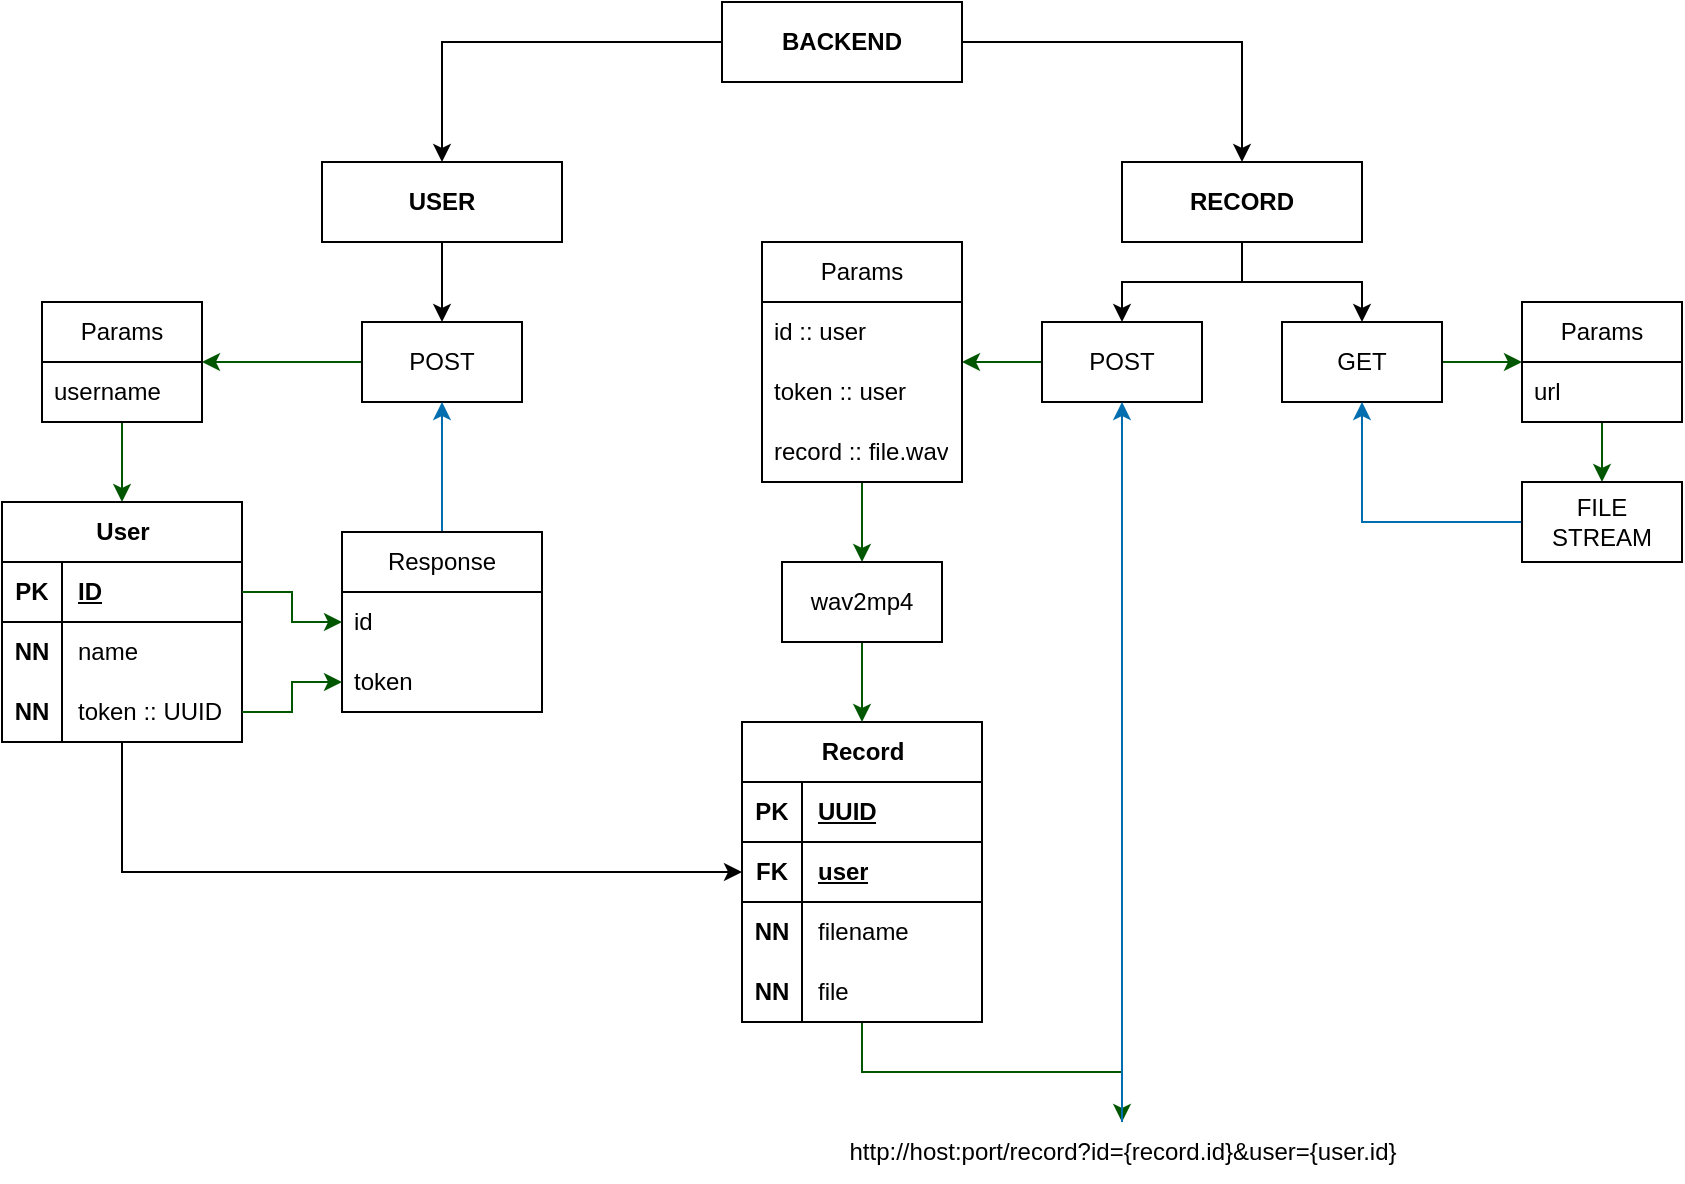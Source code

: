 <mxfile version="26.0.9">
  <diagram name="Page-1" id="V4diyX4PsXPwJts9v18G">
    <mxGraphModel dx="986" dy="1197" grid="1" gridSize="10" guides="1" tooltips="1" connect="1" arrows="1" fold="1" page="1" pageScale="1" pageWidth="850" pageHeight="1100" math="0" shadow="0">
      <root>
        <mxCell id="0" />
        <mxCell id="1" parent="0" />
        <mxCell id="3BhetM4kLEe1LD6u7qoi-3" value="" style="edgeStyle=orthogonalEdgeStyle;rounded=0;orthogonalLoop=1;jettySize=auto;html=1;" edge="1" parent="1" source="3BhetM4kLEe1LD6u7qoi-1" target="3BhetM4kLEe1LD6u7qoi-2">
          <mxGeometry relative="1" as="geometry" />
        </mxCell>
        <mxCell id="3BhetM4kLEe1LD6u7qoi-5" style="edgeStyle=orthogonalEdgeStyle;rounded=0;orthogonalLoop=1;jettySize=auto;html=1;" edge="1" parent="1" source="3BhetM4kLEe1LD6u7qoi-1" target="3BhetM4kLEe1LD6u7qoi-4">
          <mxGeometry relative="1" as="geometry" />
        </mxCell>
        <mxCell id="3BhetM4kLEe1LD6u7qoi-1" value="&lt;b&gt;BACKEND&lt;/b&gt;" style="whiteSpace=wrap;html=1;" vertex="1" parent="1">
          <mxGeometry x="360" y="240" width="120" height="40" as="geometry" />
        </mxCell>
        <mxCell id="3BhetM4kLEe1LD6u7qoi-7" value="" style="edgeStyle=orthogonalEdgeStyle;rounded=0;orthogonalLoop=1;jettySize=auto;html=1;" edge="1" parent="1" source="3BhetM4kLEe1LD6u7qoi-2" target="3BhetM4kLEe1LD6u7qoi-6">
          <mxGeometry relative="1" as="geometry" />
        </mxCell>
        <mxCell id="3BhetM4kLEe1LD6u7qoi-2" value="&lt;b&gt;USER&lt;/b&gt;" style="whiteSpace=wrap;html=1;" vertex="1" parent="1">
          <mxGeometry x="160" y="320" width="120" height="40" as="geometry" />
        </mxCell>
        <mxCell id="3BhetM4kLEe1LD6u7qoi-74" style="edgeStyle=orthogonalEdgeStyle;rounded=0;orthogonalLoop=1;jettySize=auto;html=1;" edge="1" parent="1" source="3BhetM4kLEe1LD6u7qoi-4" target="3BhetM4kLEe1LD6u7qoi-36">
          <mxGeometry relative="1" as="geometry" />
        </mxCell>
        <mxCell id="3BhetM4kLEe1LD6u7qoi-85" style="edgeStyle=orthogonalEdgeStyle;rounded=0;orthogonalLoop=1;jettySize=auto;html=1;" edge="1" parent="1" source="3BhetM4kLEe1LD6u7qoi-4" target="3BhetM4kLEe1LD6u7qoi-75">
          <mxGeometry relative="1" as="geometry" />
        </mxCell>
        <mxCell id="3BhetM4kLEe1LD6u7qoi-4" value="&lt;b&gt;RECORD&lt;/b&gt;" style="whiteSpace=wrap;html=1;" vertex="1" parent="1">
          <mxGeometry x="560" y="320" width="120" height="40" as="geometry" />
        </mxCell>
        <mxCell id="3BhetM4kLEe1LD6u7qoi-32" style="edgeStyle=orthogonalEdgeStyle;rounded=0;orthogonalLoop=1;jettySize=auto;html=1;fillColor=#008a00;strokeColor=#005700;" edge="1" parent="1" source="3BhetM4kLEe1LD6u7qoi-6" target="3BhetM4kLEe1LD6u7qoi-8">
          <mxGeometry relative="1" as="geometry" />
        </mxCell>
        <mxCell id="3BhetM4kLEe1LD6u7qoi-6" value="POST" style="whiteSpace=wrap;html=1;" vertex="1" parent="1">
          <mxGeometry x="180" y="400" width="80" height="40" as="geometry" />
        </mxCell>
        <mxCell id="3BhetM4kLEe1LD6u7qoi-28" style="edgeStyle=orthogonalEdgeStyle;rounded=0;orthogonalLoop=1;jettySize=auto;html=1;fillColor=#008a00;strokeColor=#005700;" edge="1" parent="1" source="3BhetM4kLEe1LD6u7qoi-8" target="3BhetM4kLEe1LD6u7qoi-12">
          <mxGeometry relative="1" as="geometry" />
        </mxCell>
        <mxCell id="3BhetM4kLEe1LD6u7qoi-8" value="Params" style="swimlane;fontStyle=0;childLayout=stackLayout;horizontal=1;startSize=30;horizontalStack=0;resizeParent=1;resizeParentMax=0;resizeLast=0;collapsible=1;marginBottom=0;whiteSpace=wrap;html=1;" vertex="1" parent="1">
          <mxGeometry x="20" y="390" width="80" height="60" as="geometry" />
        </mxCell>
        <mxCell id="3BhetM4kLEe1LD6u7qoi-9" value="username" style="text;strokeColor=none;fillColor=none;align=left;verticalAlign=middle;spacingLeft=4;spacingRight=4;overflow=hidden;points=[[0,0.5],[1,0.5]];portConstraint=eastwest;rotatable=0;whiteSpace=wrap;html=1;" vertex="1" parent="3BhetM4kLEe1LD6u7qoi-8">
          <mxGeometry y="30" width="80" height="30" as="geometry" />
        </mxCell>
        <mxCell id="3BhetM4kLEe1LD6u7qoi-94" style="edgeStyle=orthogonalEdgeStyle;rounded=0;orthogonalLoop=1;jettySize=auto;html=1;" edge="1" parent="1" source="3BhetM4kLEe1LD6u7qoi-12" target="3BhetM4kLEe1LD6u7qoi-55">
          <mxGeometry relative="1" as="geometry" />
        </mxCell>
        <mxCell id="3BhetM4kLEe1LD6u7qoi-12" value="User" style="shape=table;startSize=30;container=1;collapsible=1;childLayout=tableLayout;fixedRows=1;rowLines=0;fontStyle=1;align=center;resizeLast=1;html=1;" vertex="1" parent="1">
          <mxGeometry y="490" width="120" height="120" as="geometry" />
        </mxCell>
        <mxCell id="3BhetM4kLEe1LD6u7qoi-13" value="" style="shape=tableRow;horizontal=0;startSize=0;swimlaneHead=0;swimlaneBody=0;fillColor=none;collapsible=0;dropTarget=0;points=[[0,0.5],[1,0.5]];portConstraint=eastwest;top=0;left=0;right=0;bottom=1;" vertex="1" parent="3BhetM4kLEe1LD6u7qoi-12">
          <mxGeometry y="30" width="120" height="30" as="geometry" />
        </mxCell>
        <mxCell id="3BhetM4kLEe1LD6u7qoi-14" value="PK" style="shape=partialRectangle;connectable=0;fillColor=none;top=0;left=0;bottom=0;right=0;fontStyle=1;overflow=hidden;whiteSpace=wrap;html=1;" vertex="1" parent="3BhetM4kLEe1LD6u7qoi-13">
          <mxGeometry width="30" height="30" as="geometry">
            <mxRectangle width="30" height="30" as="alternateBounds" />
          </mxGeometry>
        </mxCell>
        <mxCell id="3BhetM4kLEe1LD6u7qoi-15" value="ID" style="shape=partialRectangle;connectable=0;fillColor=none;top=0;left=0;bottom=0;right=0;align=left;spacingLeft=6;fontStyle=5;overflow=hidden;whiteSpace=wrap;html=1;" vertex="1" parent="3BhetM4kLEe1LD6u7qoi-13">
          <mxGeometry x="30" width="90" height="30" as="geometry">
            <mxRectangle width="90" height="30" as="alternateBounds" />
          </mxGeometry>
        </mxCell>
        <mxCell id="3BhetM4kLEe1LD6u7qoi-16" value="" style="shape=tableRow;horizontal=0;startSize=0;swimlaneHead=0;swimlaneBody=0;fillColor=none;collapsible=0;dropTarget=0;points=[[0,0.5],[1,0.5]];portConstraint=eastwest;top=0;left=0;right=0;bottom=0;" vertex="1" parent="3BhetM4kLEe1LD6u7qoi-12">
          <mxGeometry y="60" width="120" height="30" as="geometry" />
        </mxCell>
        <mxCell id="3BhetM4kLEe1LD6u7qoi-17" value="&lt;b&gt;NN&lt;/b&gt;" style="shape=partialRectangle;connectable=0;fillColor=none;top=0;left=0;bottom=0;right=0;editable=1;overflow=hidden;whiteSpace=wrap;html=1;" vertex="1" parent="3BhetM4kLEe1LD6u7qoi-16">
          <mxGeometry width="30" height="30" as="geometry">
            <mxRectangle width="30" height="30" as="alternateBounds" />
          </mxGeometry>
        </mxCell>
        <mxCell id="3BhetM4kLEe1LD6u7qoi-18" value="name" style="shape=partialRectangle;connectable=0;fillColor=none;top=0;left=0;bottom=0;right=0;align=left;spacingLeft=6;overflow=hidden;whiteSpace=wrap;html=1;" vertex="1" parent="3BhetM4kLEe1LD6u7qoi-16">
          <mxGeometry x="30" width="90" height="30" as="geometry">
            <mxRectangle width="90" height="30" as="alternateBounds" />
          </mxGeometry>
        </mxCell>
        <mxCell id="3BhetM4kLEe1LD6u7qoi-19" value="" style="shape=tableRow;horizontal=0;startSize=0;swimlaneHead=0;swimlaneBody=0;fillColor=none;collapsible=0;dropTarget=0;points=[[0,0.5],[1,0.5]];portConstraint=eastwest;top=0;left=0;right=0;bottom=0;" vertex="1" parent="3BhetM4kLEe1LD6u7qoi-12">
          <mxGeometry y="90" width="120" height="30" as="geometry" />
        </mxCell>
        <mxCell id="3BhetM4kLEe1LD6u7qoi-20" value="&lt;b&gt;NN&lt;/b&gt;" style="shape=partialRectangle;connectable=0;fillColor=none;top=0;left=0;bottom=0;right=0;editable=1;overflow=hidden;whiteSpace=wrap;html=1;" vertex="1" parent="3BhetM4kLEe1LD6u7qoi-19">
          <mxGeometry width="30" height="30" as="geometry">
            <mxRectangle width="30" height="30" as="alternateBounds" />
          </mxGeometry>
        </mxCell>
        <mxCell id="3BhetM4kLEe1LD6u7qoi-21" value="token :: UUID" style="shape=partialRectangle;connectable=0;fillColor=none;top=0;left=0;bottom=0;right=0;align=left;spacingLeft=6;overflow=hidden;whiteSpace=wrap;html=1;" vertex="1" parent="3BhetM4kLEe1LD6u7qoi-19">
          <mxGeometry x="30" width="90" height="30" as="geometry">
            <mxRectangle width="90" height="30" as="alternateBounds" />
          </mxGeometry>
        </mxCell>
        <mxCell id="3BhetM4kLEe1LD6u7qoi-33" style="edgeStyle=orthogonalEdgeStyle;rounded=0;orthogonalLoop=1;jettySize=auto;html=1;fillColor=#1ba1e2;strokeColor=#006EAF;" edge="1" parent="1" source="3BhetM4kLEe1LD6u7qoi-29" target="3BhetM4kLEe1LD6u7qoi-6">
          <mxGeometry relative="1" as="geometry" />
        </mxCell>
        <mxCell id="3BhetM4kLEe1LD6u7qoi-29" value="Response" style="swimlane;fontStyle=0;childLayout=stackLayout;horizontal=1;startSize=30;horizontalStack=0;resizeParent=1;resizeParentMax=0;resizeLast=0;collapsible=1;marginBottom=0;whiteSpace=wrap;html=1;" vertex="1" parent="1">
          <mxGeometry x="170" y="505" width="100" height="90" as="geometry" />
        </mxCell>
        <mxCell id="3BhetM4kLEe1LD6u7qoi-30" value="id" style="text;strokeColor=none;fillColor=none;align=left;verticalAlign=middle;spacingLeft=4;spacingRight=4;overflow=hidden;points=[[0,0.5],[1,0.5]];portConstraint=eastwest;rotatable=0;whiteSpace=wrap;html=1;" vertex="1" parent="3BhetM4kLEe1LD6u7qoi-29">
          <mxGeometry y="30" width="100" height="30" as="geometry" />
        </mxCell>
        <mxCell id="3BhetM4kLEe1LD6u7qoi-31" value="token" style="text;strokeColor=none;fillColor=none;align=left;verticalAlign=middle;spacingLeft=4;spacingRight=4;overflow=hidden;points=[[0,0.5],[1,0.5]];portConstraint=eastwest;rotatable=0;whiteSpace=wrap;html=1;" vertex="1" parent="3BhetM4kLEe1LD6u7qoi-29">
          <mxGeometry y="60" width="100" height="30" as="geometry" />
        </mxCell>
        <mxCell id="3BhetM4kLEe1LD6u7qoi-34" style="edgeStyle=orthogonalEdgeStyle;rounded=0;orthogonalLoop=1;jettySize=auto;html=1;fillColor=#008a00;strokeColor=#005700;" edge="1" parent="1" source="3BhetM4kLEe1LD6u7qoi-13" target="3BhetM4kLEe1LD6u7qoi-30">
          <mxGeometry relative="1" as="geometry" />
        </mxCell>
        <mxCell id="3BhetM4kLEe1LD6u7qoi-35" style="edgeStyle=orthogonalEdgeStyle;rounded=0;orthogonalLoop=1;jettySize=auto;html=1;fillColor=#008a00;strokeColor=#005700;" edge="1" parent="1" source="3BhetM4kLEe1LD6u7qoi-19" target="3BhetM4kLEe1LD6u7qoi-31">
          <mxGeometry relative="1" as="geometry" />
        </mxCell>
        <mxCell id="3BhetM4kLEe1LD6u7qoi-44" style="edgeStyle=orthogonalEdgeStyle;rounded=0;orthogonalLoop=1;jettySize=auto;html=1;fillColor=#008a00;strokeColor=#005700;" edge="1" parent="1" source="3BhetM4kLEe1LD6u7qoi-36" target="3BhetM4kLEe1LD6u7qoi-40">
          <mxGeometry relative="1" as="geometry" />
        </mxCell>
        <mxCell id="3BhetM4kLEe1LD6u7qoi-36" value="POST" style="whiteSpace=wrap;html=1;" vertex="1" parent="1">
          <mxGeometry x="520" y="400" width="80" height="40" as="geometry" />
        </mxCell>
        <mxCell id="3BhetM4kLEe1LD6u7qoi-59" style="edgeStyle=orthogonalEdgeStyle;rounded=0;orthogonalLoop=1;jettySize=auto;html=1;fillColor=#008a00;strokeColor=#005700;" edge="1" parent="1" source="3BhetM4kLEe1LD6u7qoi-40" target="3BhetM4kLEe1LD6u7qoi-58">
          <mxGeometry relative="1" as="geometry" />
        </mxCell>
        <mxCell id="3BhetM4kLEe1LD6u7qoi-40" value="Params" style="swimlane;fontStyle=0;childLayout=stackLayout;horizontal=1;startSize=30;horizontalStack=0;resizeParent=1;resizeParentMax=0;resizeLast=0;collapsible=1;marginBottom=0;whiteSpace=wrap;html=1;" vertex="1" parent="1">
          <mxGeometry x="380" y="360" width="100" height="120" as="geometry" />
        </mxCell>
        <mxCell id="3BhetM4kLEe1LD6u7qoi-41" value="id :: user" style="text;strokeColor=none;fillColor=none;align=left;verticalAlign=middle;spacingLeft=4;spacingRight=4;overflow=hidden;points=[[0,0.5],[1,0.5]];portConstraint=eastwest;rotatable=0;whiteSpace=wrap;html=1;" vertex="1" parent="3BhetM4kLEe1LD6u7qoi-40">
          <mxGeometry y="30" width="100" height="30" as="geometry" />
        </mxCell>
        <mxCell id="3BhetM4kLEe1LD6u7qoi-42" value="token :: user" style="text;strokeColor=none;fillColor=none;align=left;verticalAlign=middle;spacingLeft=4;spacingRight=4;overflow=hidden;points=[[0,0.5],[1,0.5]];portConstraint=eastwest;rotatable=0;whiteSpace=wrap;html=1;" vertex="1" parent="3BhetM4kLEe1LD6u7qoi-40">
          <mxGeometry y="60" width="100" height="30" as="geometry" />
        </mxCell>
        <mxCell id="3BhetM4kLEe1LD6u7qoi-43" value="record :: file.wav" style="text;strokeColor=none;fillColor=none;align=left;verticalAlign=middle;spacingLeft=4;spacingRight=4;overflow=hidden;points=[[0,0.5],[1,0.5]];portConstraint=eastwest;rotatable=0;whiteSpace=wrap;html=1;" vertex="1" parent="3BhetM4kLEe1LD6u7qoi-40">
          <mxGeometry y="90" width="100" height="30" as="geometry" />
        </mxCell>
        <mxCell id="3BhetM4kLEe1LD6u7qoi-72" style="edgeStyle=orthogonalEdgeStyle;rounded=0;orthogonalLoop=1;jettySize=auto;html=1;fillColor=#008a00;strokeColor=#005700;" edge="1" parent="1" source="3BhetM4kLEe1LD6u7qoi-45" target="3BhetM4kLEe1LD6u7qoi-68">
          <mxGeometry relative="1" as="geometry" />
        </mxCell>
        <mxCell id="3BhetM4kLEe1LD6u7qoi-45" value="Record" style="shape=table;startSize=30;container=1;collapsible=1;childLayout=tableLayout;fixedRows=1;rowLines=0;fontStyle=1;align=center;resizeLast=1;html=1;" vertex="1" parent="1">
          <mxGeometry x="370" y="600" width="120" height="150" as="geometry" />
        </mxCell>
        <mxCell id="3BhetM4kLEe1LD6u7qoi-46" value="" style="shape=tableRow;horizontal=0;startSize=0;swimlaneHead=0;swimlaneBody=0;fillColor=none;collapsible=0;dropTarget=0;points=[[0,0.5],[1,0.5]];portConstraint=eastwest;top=0;left=0;right=0;bottom=1;" vertex="1" parent="3BhetM4kLEe1LD6u7qoi-45">
          <mxGeometry y="30" width="120" height="30" as="geometry" />
        </mxCell>
        <mxCell id="3BhetM4kLEe1LD6u7qoi-47" value="PK" style="shape=partialRectangle;connectable=0;fillColor=none;top=0;left=0;bottom=0;right=0;fontStyle=1;overflow=hidden;whiteSpace=wrap;html=1;" vertex="1" parent="3BhetM4kLEe1LD6u7qoi-46">
          <mxGeometry width="30" height="30" as="geometry">
            <mxRectangle width="30" height="30" as="alternateBounds" />
          </mxGeometry>
        </mxCell>
        <mxCell id="3BhetM4kLEe1LD6u7qoi-48" value="UUID" style="shape=partialRectangle;connectable=0;fillColor=none;top=0;left=0;bottom=0;right=0;align=left;spacingLeft=6;fontStyle=5;overflow=hidden;whiteSpace=wrap;html=1;" vertex="1" parent="3BhetM4kLEe1LD6u7qoi-46">
          <mxGeometry x="30" width="90" height="30" as="geometry">
            <mxRectangle width="90" height="30" as="alternateBounds" />
          </mxGeometry>
        </mxCell>
        <mxCell id="3BhetM4kLEe1LD6u7qoi-55" style="shape=tableRow;horizontal=0;startSize=0;swimlaneHead=0;swimlaneBody=0;fillColor=none;collapsible=0;dropTarget=0;points=[[0,0.5],[1,0.5]];portConstraint=eastwest;top=0;left=0;right=0;bottom=1;" vertex="1" parent="3BhetM4kLEe1LD6u7qoi-45">
          <mxGeometry y="60" width="120" height="30" as="geometry" />
        </mxCell>
        <mxCell id="3BhetM4kLEe1LD6u7qoi-56" value="FK" style="shape=partialRectangle;connectable=0;fillColor=none;top=0;left=0;bottom=0;right=0;fontStyle=1;overflow=hidden;whiteSpace=wrap;html=1;" vertex="1" parent="3BhetM4kLEe1LD6u7qoi-55">
          <mxGeometry width="30" height="30" as="geometry">
            <mxRectangle width="30" height="30" as="alternateBounds" />
          </mxGeometry>
        </mxCell>
        <mxCell id="3BhetM4kLEe1LD6u7qoi-57" value="user" style="shape=partialRectangle;connectable=0;fillColor=none;top=0;left=0;bottom=0;right=0;align=left;spacingLeft=6;fontStyle=5;overflow=hidden;whiteSpace=wrap;html=1;" vertex="1" parent="3BhetM4kLEe1LD6u7qoi-55">
          <mxGeometry x="30" width="90" height="30" as="geometry">
            <mxRectangle width="90" height="30" as="alternateBounds" />
          </mxGeometry>
        </mxCell>
        <mxCell id="3BhetM4kLEe1LD6u7qoi-49" value="" style="shape=tableRow;horizontal=0;startSize=0;swimlaneHead=0;swimlaneBody=0;fillColor=none;collapsible=0;dropTarget=0;points=[[0,0.5],[1,0.5]];portConstraint=eastwest;top=0;left=0;right=0;bottom=0;" vertex="1" parent="3BhetM4kLEe1LD6u7qoi-45">
          <mxGeometry y="90" width="120" height="30" as="geometry" />
        </mxCell>
        <mxCell id="3BhetM4kLEe1LD6u7qoi-50" value="&lt;b&gt;NN&lt;/b&gt;" style="shape=partialRectangle;connectable=0;fillColor=none;top=0;left=0;bottom=0;right=0;editable=1;overflow=hidden;whiteSpace=wrap;html=1;" vertex="1" parent="3BhetM4kLEe1LD6u7qoi-49">
          <mxGeometry width="30" height="30" as="geometry">
            <mxRectangle width="30" height="30" as="alternateBounds" />
          </mxGeometry>
        </mxCell>
        <mxCell id="3BhetM4kLEe1LD6u7qoi-51" value="filename" style="shape=partialRectangle;connectable=0;fillColor=none;top=0;left=0;bottom=0;right=0;align=left;spacingLeft=6;overflow=hidden;whiteSpace=wrap;html=1;" vertex="1" parent="3BhetM4kLEe1LD6u7qoi-49">
          <mxGeometry x="30" width="90" height="30" as="geometry">
            <mxRectangle width="90" height="30" as="alternateBounds" />
          </mxGeometry>
        </mxCell>
        <mxCell id="3BhetM4kLEe1LD6u7qoi-90" style="shape=tableRow;horizontal=0;startSize=0;swimlaneHead=0;swimlaneBody=0;fillColor=none;collapsible=0;dropTarget=0;points=[[0,0.5],[1,0.5]];portConstraint=eastwest;top=0;left=0;right=0;bottom=0;" vertex="1" parent="3BhetM4kLEe1LD6u7qoi-45">
          <mxGeometry y="120" width="120" height="30" as="geometry" />
        </mxCell>
        <mxCell id="3BhetM4kLEe1LD6u7qoi-91" value="&lt;b&gt;NN&lt;/b&gt;" style="shape=partialRectangle;connectable=0;fillColor=none;top=0;left=0;bottom=0;right=0;editable=1;overflow=hidden;whiteSpace=wrap;html=1;" vertex="1" parent="3BhetM4kLEe1LD6u7qoi-90">
          <mxGeometry width="30" height="30" as="geometry">
            <mxRectangle width="30" height="30" as="alternateBounds" />
          </mxGeometry>
        </mxCell>
        <mxCell id="3BhetM4kLEe1LD6u7qoi-92" value="file" style="shape=partialRectangle;connectable=0;fillColor=none;top=0;left=0;bottom=0;right=0;align=left;spacingLeft=6;overflow=hidden;whiteSpace=wrap;html=1;" vertex="1" parent="3BhetM4kLEe1LD6u7qoi-90">
          <mxGeometry x="30" width="90" height="30" as="geometry">
            <mxRectangle width="90" height="30" as="alternateBounds" />
          </mxGeometry>
        </mxCell>
        <mxCell id="3BhetM4kLEe1LD6u7qoi-60" style="edgeStyle=orthogonalEdgeStyle;rounded=0;orthogonalLoop=1;jettySize=auto;html=1;fillColor=#008a00;strokeColor=#005700;" edge="1" parent="1" source="3BhetM4kLEe1LD6u7qoi-58" target="3BhetM4kLEe1LD6u7qoi-45">
          <mxGeometry relative="1" as="geometry" />
        </mxCell>
        <mxCell id="3BhetM4kLEe1LD6u7qoi-58" value="wav2mp4" style="whiteSpace=wrap;html=1;" vertex="1" parent="1">
          <mxGeometry x="390" y="520" width="80" height="40" as="geometry" />
        </mxCell>
        <mxCell id="3BhetM4kLEe1LD6u7qoi-73" style="edgeStyle=orthogonalEdgeStyle;rounded=0;orthogonalLoop=1;jettySize=auto;html=1;fillColor=#1ba1e2;strokeColor=#006EAF;" edge="1" parent="1" source="3BhetM4kLEe1LD6u7qoi-68" target="3BhetM4kLEe1LD6u7qoi-36">
          <mxGeometry relative="1" as="geometry" />
        </mxCell>
        <mxCell id="3BhetM4kLEe1LD6u7qoi-68" value="http://host:port/record?id={record.id}&amp;amp;user={user.id}" style="text;html=1;align=center;verticalAlign=middle;resizable=0;points=[];autosize=1;strokeColor=none;fillColor=none;" vertex="1" parent="1">
          <mxGeometry x="410" y="800" width="300" height="30" as="geometry" />
        </mxCell>
        <mxCell id="3BhetM4kLEe1LD6u7qoi-86" style="edgeStyle=orthogonalEdgeStyle;rounded=0;orthogonalLoop=1;jettySize=auto;html=1;fillColor=#008a00;strokeColor=#005700;" edge="1" parent="1" source="3BhetM4kLEe1LD6u7qoi-75" target="3BhetM4kLEe1LD6u7qoi-77">
          <mxGeometry relative="1" as="geometry" />
        </mxCell>
        <mxCell id="3BhetM4kLEe1LD6u7qoi-75" value="GET" style="whiteSpace=wrap;html=1;" vertex="1" parent="1">
          <mxGeometry x="640" y="400" width="80" height="40" as="geometry" />
        </mxCell>
        <mxCell id="3BhetM4kLEe1LD6u7qoi-83" value="" style="edgeStyle=orthogonalEdgeStyle;rounded=0;orthogonalLoop=1;jettySize=auto;html=1;fillColor=#008a00;strokeColor=#005700;" edge="1" parent="1" source="3BhetM4kLEe1LD6u7qoi-77" target="3BhetM4kLEe1LD6u7qoi-82">
          <mxGeometry relative="1" as="geometry" />
        </mxCell>
        <mxCell id="3BhetM4kLEe1LD6u7qoi-77" value="Params" style="swimlane;fontStyle=0;childLayout=stackLayout;horizontal=1;startSize=30;horizontalStack=0;resizeParent=1;resizeParentMax=0;resizeLast=0;collapsible=1;marginBottom=0;whiteSpace=wrap;html=1;" vertex="1" parent="1">
          <mxGeometry x="760" y="390" width="80" height="60" as="geometry" />
        </mxCell>
        <mxCell id="3BhetM4kLEe1LD6u7qoi-78" value="url" style="text;strokeColor=none;fillColor=none;align=left;verticalAlign=middle;spacingLeft=4;spacingRight=4;overflow=hidden;points=[[0,0.5],[1,0.5]];portConstraint=eastwest;rotatable=0;whiteSpace=wrap;html=1;" vertex="1" parent="3BhetM4kLEe1LD6u7qoi-77">
          <mxGeometry y="30" width="80" height="30" as="geometry" />
        </mxCell>
        <mxCell id="3BhetM4kLEe1LD6u7qoi-89" style="edgeStyle=orthogonalEdgeStyle;rounded=0;orthogonalLoop=1;jettySize=auto;html=1;fillColor=#1ba1e2;strokeColor=#006EAF;" edge="1" parent="1" source="3BhetM4kLEe1LD6u7qoi-82" target="3BhetM4kLEe1LD6u7qoi-75">
          <mxGeometry relative="1" as="geometry" />
        </mxCell>
        <mxCell id="3BhetM4kLEe1LD6u7qoi-82" value="FILE&lt;div&gt;&lt;span style=&quot;background-color: transparent; color: light-dark(rgb(0, 0, 0), rgb(255, 255, 255));&quot;&gt;STREAM&lt;/span&gt;&lt;/div&gt;" style="whiteSpace=wrap;html=1;fontStyle=0;startSize=30;" vertex="1" parent="1">
          <mxGeometry x="760" y="480" width="80" height="40" as="geometry" />
        </mxCell>
      </root>
    </mxGraphModel>
  </diagram>
</mxfile>
